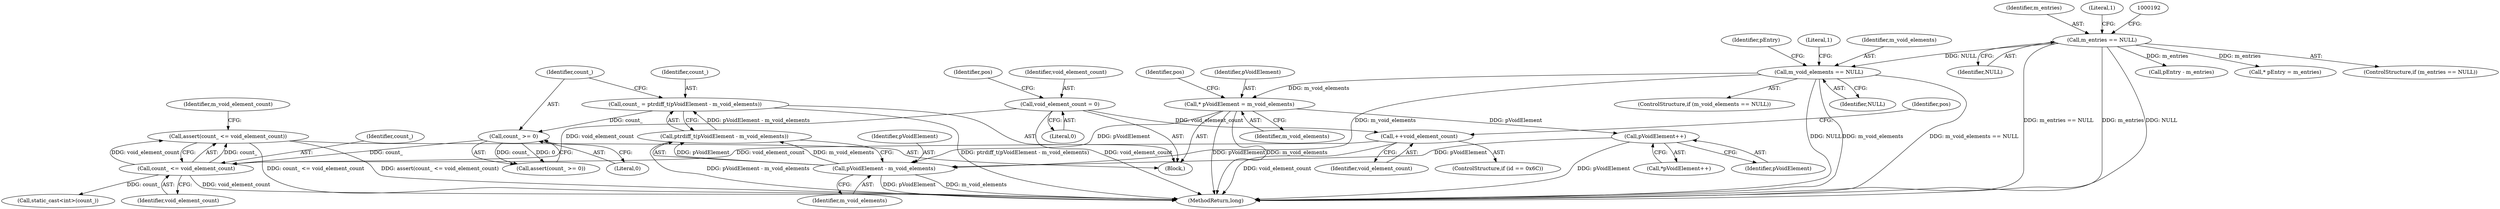 digraph "1_Android_04839626ed859623901ebd3a5fd483982186b59d_175@API" {
"1000339" [label="(Call,assert(count_ <= void_element_count))"];
"1000340" [label="(Call,count_ <= void_element_count)"];
"1000336" [label="(Call,count_ >= 0)"];
"1000329" [label="(Call,count_ = ptrdiff_t(pVoidElement - m_void_elements))"];
"1000331" [label="(Call,ptrdiff_t(pVoidElement - m_void_elements))"];
"1000332" [label="(Call,pVoidElement - m_void_elements)"];
"1000208" [label="(Call,* pVoidElement = m_void_elements)"];
"1000197" [label="(Call,m_void_elements == NULL)"];
"1000185" [label="(Call,m_entries == NULL)"];
"1000282" [label="(Call,pVoidElement++)"];
"1000166" [label="(Call,++void_element_count)"];
"1000130" [label="(Call,void_element_count = 0)"];
"1000341" [label="(Identifier,count_)"];
"1000109" [label="(Block,)"];
"1000339" [label="(Call,assert(count_ <= void_element_count))"];
"1000329" [label="(Call,count_ = ptrdiff_t(pVoidElement - m_void_elements))"];
"1000169" [label="(Identifier,pos)"];
"1000335" [label="(Call,assert(count_ >= 0))"];
"1000186" [label="(Identifier,m_entries)"];
"1000197" [label="(Call,m_void_elements == NULL)"];
"1000283" [label="(Identifier,pVoidElement)"];
"1000344" [label="(Identifier,m_void_element_count)"];
"1000342" [label="(Identifier,void_element_count)"];
"1000332" [label="(Call,pVoidElement - m_void_elements)"];
"1000205" [label="(Identifier,pEntry)"];
"1000190" [label="(Literal,1)"];
"1000167" [label="(Identifier,void_element_count)"];
"1000334" [label="(Identifier,m_void_elements)"];
"1000331" [label="(Call,ptrdiff_t(pVoidElement - m_void_elements))"];
"1000210" [label="(Identifier,m_void_elements)"];
"1000313" [label="(Call,pEntry - m_entries)"];
"1000281" [label="(Call,*pVoidElement++)"];
"1000130" [label="(Call,void_element_count = 0)"];
"1000202" [label="(Literal,1)"];
"1000204" [label="(Call,* pEntry = m_entries)"];
"1000162" [label="(ControlStructure,if (id == 0x6C))"];
"1000185" [label="(Call,m_entries == NULL)"];
"1000131" [label="(Identifier,void_element_count)"];
"1000132" [label="(Literal,0)"];
"1000340" [label="(Call,count_ <= void_element_count)"];
"1000198" [label="(Identifier,m_void_elements)"];
"1000166" [label="(Call,++void_element_count)"];
"1000184" [label="(ControlStructure,if (m_entries == NULL))"];
"1000338" [label="(Literal,0)"];
"1000282" [label="(Call,pVoidElement++)"];
"1000135" [label="(Identifier,pos)"];
"1000337" [label="(Identifier,count_)"];
"1000199" [label="(Identifier,NULL)"];
"1000208" [label="(Call,* pVoidElement = m_void_elements)"];
"1000336" [label="(Call,count_ >= 0)"];
"1000212" [label="(Identifier,pos)"];
"1000350" [label="(MethodReturn,long)"];
"1000345" [label="(Call,static_cast<int>(count_))"];
"1000333" [label="(Identifier,pVoidElement)"];
"1000209" [label="(Identifier,pVoidElement)"];
"1000330" [label="(Identifier,count_)"];
"1000187" [label="(Identifier,NULL)"];
"1000196" [label="(ControlStructure,if (m_void_elements == NULL))"];
"1000339" -> "1000109"  [label="AST: "];
"1000339" -> "1000340"  [label="CFG: "];
"1000340" -> "1000339"  [label="AST: "];
"1000344" -> "1000339"  [label="CFG: "];
"1000339" -> "1000350"  [label="DDG: assert(count_ <= void_element_count)"];
"1000339" -> "1000350"  [label="DDG: count_ <= void_element_count"];
"1000340" -> "1000339"  [label="DDG: count_"];
"1000340" -> "1000339"  [label="DDG: void_element_count"];
"1000340" -> "1000342"  [label="CFG: "];
"1000341" -> "1000340"  [label="AST: "];
"1000342" -> "1000340"  [label="AST: "];
"1000340" -> "1000350"  [label="DDG: void_element_count"];
"1000336" -> "1000340"  [label="DDG: count_"];
"1000166" -> "1000340"  [label="DDG: void_element_count"];
"1000130" -> "1000340"  [label="DDG: void_element_count"];
"1000340" -> "1000345"  [label="DDG: count_"];
"1000336" -> "1000335"  [label="AST: "];
"1000336" -> "1000338"  [label="CFG: "];
"1000337" -> "1000336"  [label="AST: "];
"1000338" -> "1000336"  [label="AST: "];
"1000335" -> "1000336"  [label="CFG: "];
"1000336" -> "1000335"  [label="DDG: count_"];
"1000336" -> "1000335"  [label="DDG: 0"];
"1000329" -> "1000336"  [label="DDG: count_"];
"1000329" -> "1000109"  [label="AST: "];
"1000329" -> "1000331"  [label="CFG: "];
"1000330" -> "1000329"  [label="AST: "];
"1000331" -> "1000329"  [label="AST: "];
"1000337" -> "1000329"  [label="CFG: "];
"1000329" -> "1000350"  [label="DDG: ptrdiff_t(pVoidElement - m_void_elements)"];
"1000331" -> "1000329"  [label="DDG: pVoidElement - m_void_elements"];
"1000331" -> "1000332"  [label="CFG: "];
"1000332" -> "1000331"  [label="AST: "];
"1000331" -> "1000350"  [label="DDG: pVoidElement - m_void_elements"];
"1000332" -> "1000331"  [label="DDG: pVoidElement"];
"1000332" -> "1000331"  [label="DDG: m_void_elements"];
"1000332" -> "1000334"  [label="CFG: "];
"1000333" -> "1000332"  [label="AST: "];
"1000334" -> "1000332"  [label="AST: "];
"1000332" -> "1000350"  [label="DDG: m_void_elements"];
"1000332" -> "1000350"  [label="DDG: pVoidElement"];
"1000208" -> "1000332"  [label="DDG: pVoidElement"];
"1000282" -> "1000332"  [label="DDG: pVoidElement"];
"1000197" -> "1000332"  [label="DDG: m_void_elements"];
"1000208" -> "1000109"  [label="AST: "];
"1000208" -> "1000210"  [label="CFG: "];
"1000209" -> "1000208"  [label="AST: "];
"1000210" -> "1000208"  [label="AST: "];
"1000212" -> "1000208"  [label="CFG: "];
"1000208" -> "1000350"  [label="DDG: pVoidElement"];
"1000208" -> "1000350"  [label="DDG: m_void_elements"];
"1000197" -> "1000208"  [label="DDG: m_void_elements"];
"1000208" -> "1000282"  [label="DDG: pVoidElement"];
"1000197" -> "1000196"  [label="AST: "];
"1000197" -> "1000199"  [label="CFG: "];
"1000198" -> "1000197"  [label="AST: "];
"1000199" -> "1000197"  [label="AST: "];
"1000202" -> "1000197"  [label="CFG: "];
"1000205" -> "1000197"  [label="CFG: "];
"1000197" -> "1000350"  [label="DDG: m_void_elements == NULL"];
"1000197" -> "1000350"  [label="DDG: NULL"];
"1000197" -> "1000350"  [label="DDG: m_void_elements"];
"1000185" -> "1000197"  [label="DDG: NULL"];
"1000185" -> "1000184"  [label="AST: "];
"1000185" -> "1000187"  [label="CFG: "];
"1000186" -> "1000185"  [label="AST: "];
"1000187" -> "1000185"  [label="AST: "];
"1000190" -> "1000185"  [label="CFG: "];
"1000192" -> "1000185"  [label="CFG: "];
"1000185" -> "1000350"  [label="DDG: m_entries == NULL"];
"1000185" -> "1000350"  [label="DDG: m_entries"];
"1000185" -> "1000350"  [label="DDG: NULL"];
"1000185" -> "1000204"  [label="DDG: m_entries"];
"1000185" -> "1000313"  [label="DDG: m_entries"];
"1000282" -> "1000281"  [label="AST: "];
"1000282" -> "1000283"  [label="CFG: "];
"1000283" -> "1000282"  [label="AST: "];
"1000281" -> "1000282"  [label="CFG: "];
"1000282" -> "1000350"  [label="DDG: pVoidElement"];
"1000166" -> "1000162"  [label="AST: "];
"1000166" -> "1000167"  [label="CFG: "];
"1000167" -> "1000166"  [label="AST: "];
"1000169" -> "1000166"  [label="CFG: "];
"1000166" -> "1000350"  [label="DDG: void_element_count"];
"1000130" -> "1000166"  [label="DDG: void_element_count"];
"1000130" -> "1000109"  [label="AST: "];
"1000130" -> "1000132"  [label="CFG: "];
"1000131" -> "1000130"  [label="AST: "];
"1000132" -> "1000130"  [label="AST: "];
"1000135" -> "1000130"  [label="CFG: "];
"1000130" -> "1000350"  [label="DDG: void_element_count"];
}
